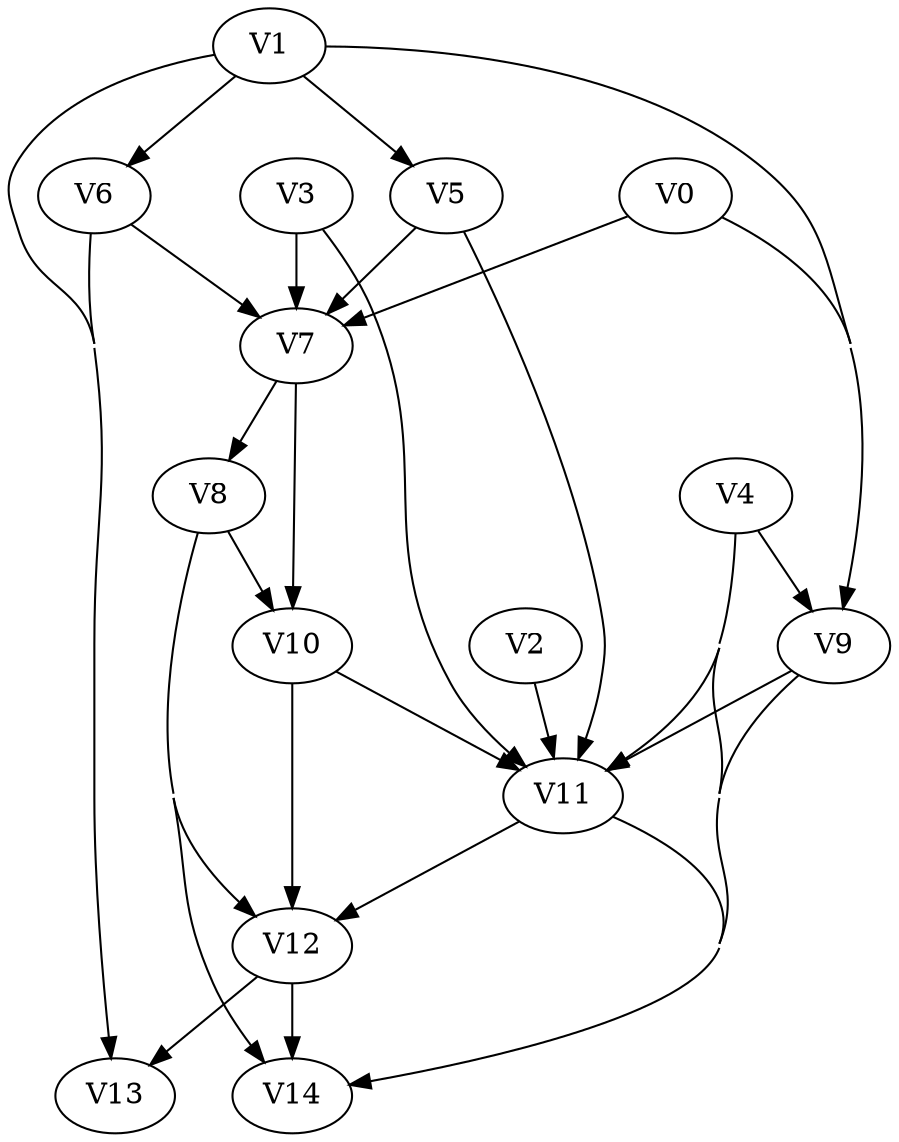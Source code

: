 strict digraph my_dotgraph {
concentrate=True;
V0;
V1;
V2;
V3;
V4;
V5;
V6;
V7;
V8;
V9;
V10;
V11;
V12;
V13;
V14;
V0 -> V7;
V0 -> V9;
V1 -> V5;
V1 -> V6;
V1 -> V9;
V1 -> V13;
V2 -> V11;
V3 -> V7;
V3 -> V11;
V4 -> V9;
V4 -> V11;
V4 -> V14;
V5 -> V7;
V5 -> V11;
V6 -> V7;
V6 -> V13;
V7 -> V8;
V7 -> V10;
V8 -> V10;
V8 -> V12;
V8 -> V14;
V9 -> V11;
V9 -> V14;
V10 -> V11;
V10 -> V12;
V11 -> V12;
V11 -> V14;
V12 -> V13;
V12 -> V14;
}